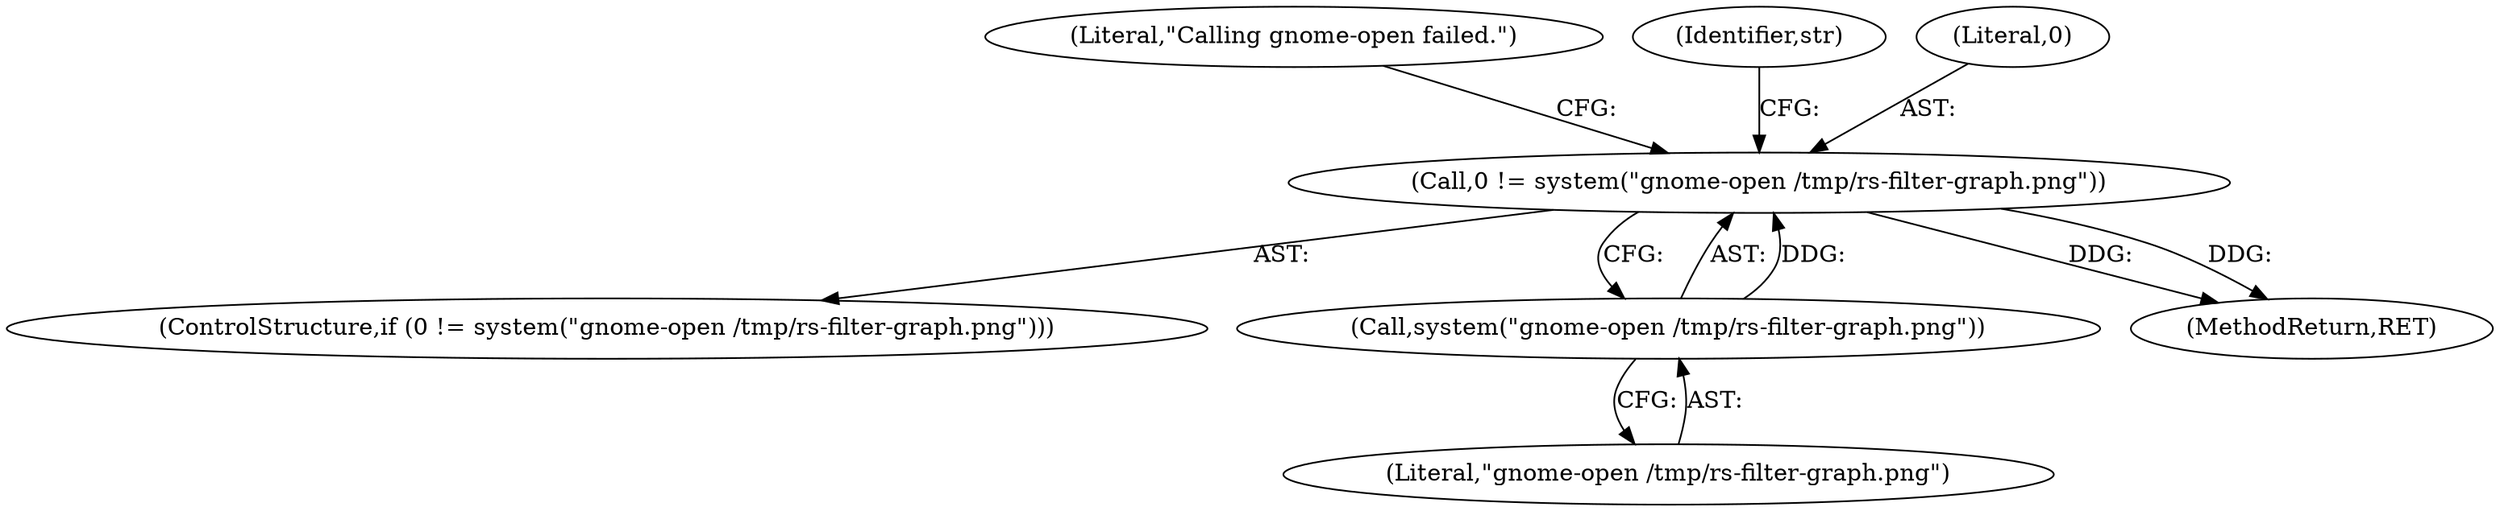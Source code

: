digraph "0_rawstudio_9c2cd3c93c05d009a91d84eedbb85873b0cb505d@API" {
"1000134" [label="(Call,0 != system(\"gnome-open /tmp/rs-filter-graph.png\"))"];
"1000136" [label="(Call,system(\"gnome-open /tmp/rs-filter-graph.png\"))"];
"1000139" [label="(Literal,\"Calling gnome-open failed.\")"];
"1000133" [label="(ControlStructure,if (0 != system(\"gnome-open /tmp/rs-filter-graph.png\")))"];
"1000134" [label="(Call,0 != system(\"gnome-open /tmp/rs-filter-graph.png\"))"];
"1000141" [label="(Identifier,str)"];
"1000137" [label="(Literal,\"gnome-open /tmp/rs-filter-graph.png\")"];
"1000136" [label="(Call,system(\"gnome-open /tmp/rs-filter-graph.png\"))"];
"1000135" [label="(Literal,0)"];
"1000143" [label="(MethodReturn,RET)"];
"1000134" -> "1000133"  [label="AST: "];
"1000134" -> "1000136"  [label="CFG: "];
"1000135" -> "1000134"  [label="AST: "];
"1000136" -> "1000134"  [label="AST: "];
"1000139" -> "1000134"  [label="CFG: "];
"1000141" -> "1000134"  [label="CFG: "];
"1000134" -> "1000143"  [label="DDG: "];
"1000134" -> "1000143"  [label="DDG: "];
"1000136" -> "1000134"  [label="DDG: "];
"1000136" -> "1000137"  [label="CFG: "];
"1000137" -> "1000136"  [label="AST: "];
}
